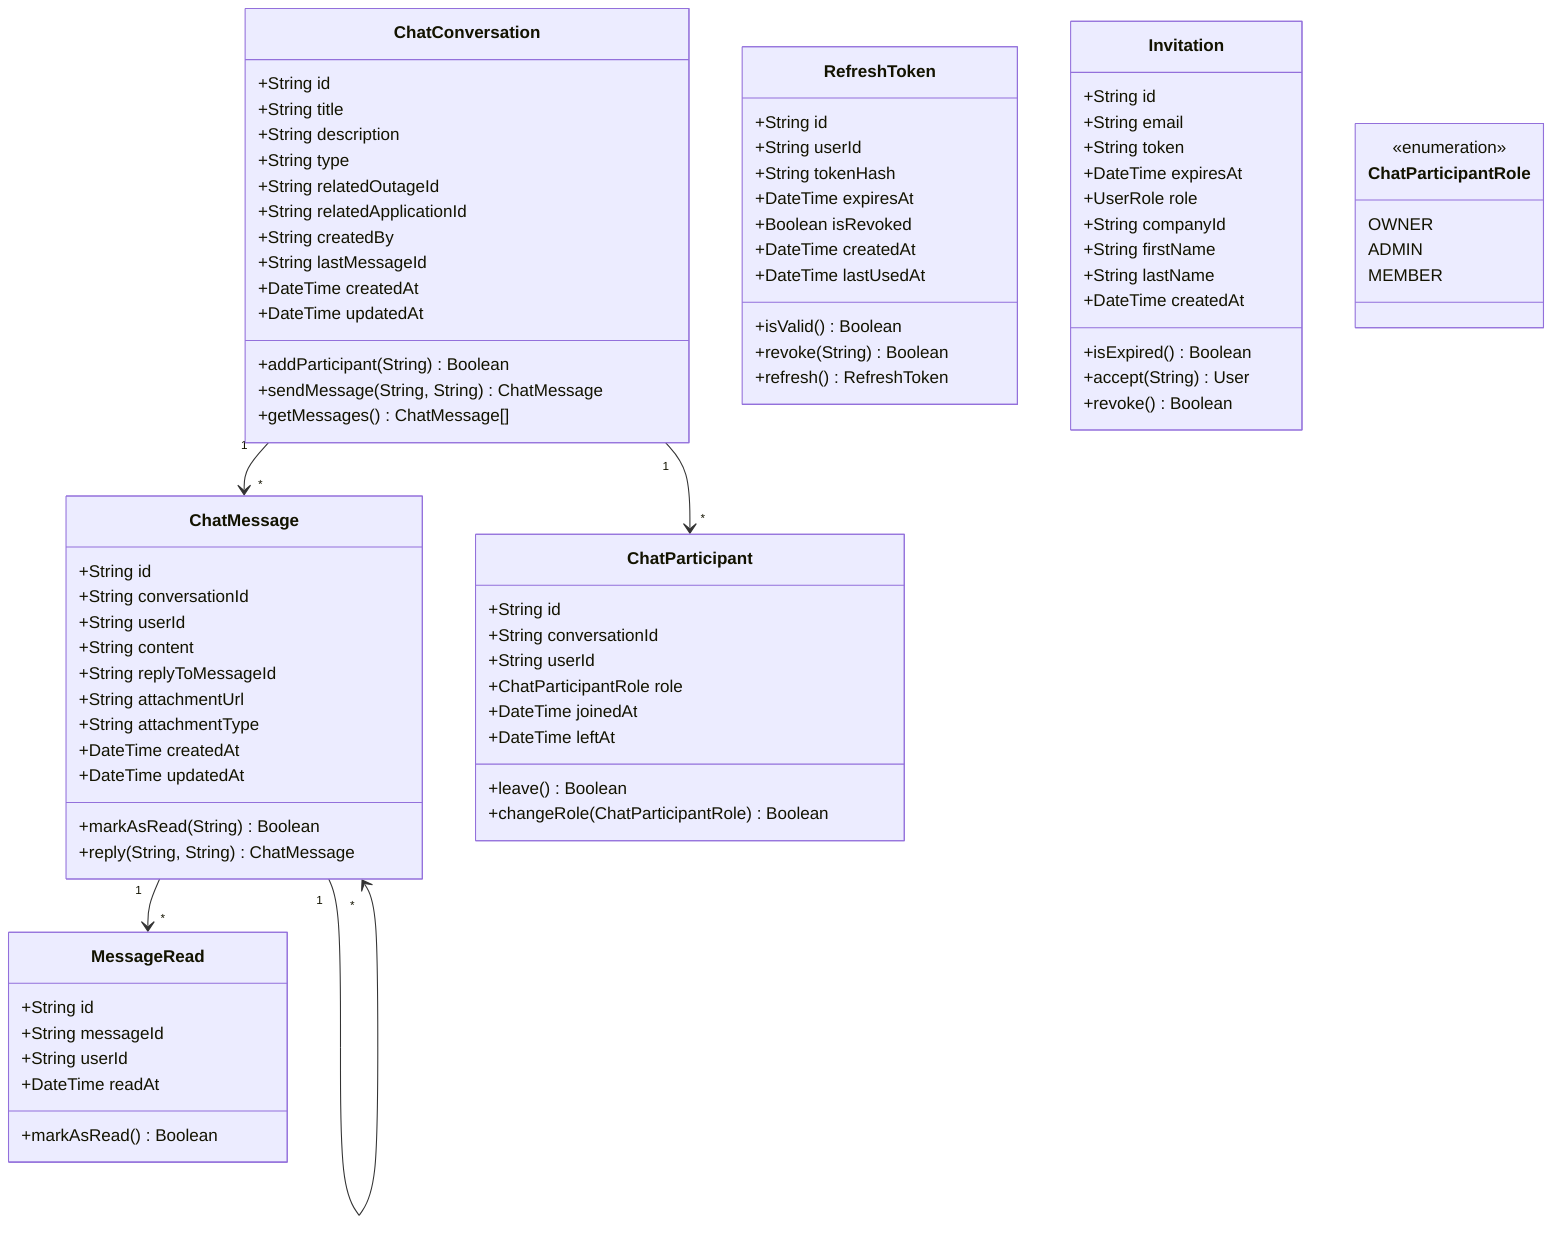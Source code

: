 classDiagram
    %% Communication System Classes
    class ChatConversation {
        +String id
        +String title
        +String description
        +String type
        +String relatedOutageId
        +String relatedApplicationId
        +String createdBy
        +String lastMessageId
        +DateTime createdAt
        +DateTime updatedAt
        
        +addParticipant(String) Boolean
        +sendMessage(String, String) ChatMessage
        +getMessages() ChatMessage[]
    }
    
    class ChatMessage {
        +String id
        +String conversationId
        +String userId
        +String content
        +String replyToMessageId
        +String attachmentUrl
        +String attachmentType
        +DateTime createdAt
        +DateTime updatedAt
        
        +markAsRead(String) Boolean
        +reply(String, String) ChatMessage
    }
    
    class ChatParticipant {
        +String id
        +String conversationId
        +String userId
        +ChatParticipantRole role
        +DateTime joinedAt
        +DateTime leftAt
        
        +leave() Boolean
        +changeRole(ChatParticipantRole) Boolean
    }
    
    class MessageRead {
        +String id
        +String messageId
        +String userId
        +DateTime readAt
        
        +markAsRead() Boolean
    }
    
    %% Authentication Classes
    class RefreshToken {
        +String id
        +String userId
        +String tokenHash
        +DateTime expiresAt
        +Boolean isRevoked
        +DateTime createdAt
        +DateTime lastUsedAt
        
        +isValid() Boolean
        +revoke(String) Boolean
        +refresh() RefreshToken
    }
    
    class Invitation {
        +String id
        +String email
        +String token
        +DateTime expiresAt
        +UserRole role
        +String companyId
        +String firstName
        +String lastName
        +DateTime createdAt
        
        +isExpired() Boolean
        +accept(String) User
        +revoke() Boolean
    }
    
    %% Enumerations
    class ChatParticipantRole {
        <<enumeration>>
        OWNER
        ADMIN
        MEMBER
    }
    
    %% Relationships
    ChatConversation "1" --> "*" ChatParticipant
    ChatConversation "1" --> "*" ChatMessage
    ChatMessage "1" --> "*" MessageRead
    ChatMessage "1" --> "*" ChatMessage